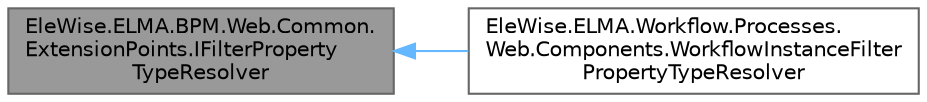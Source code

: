 digraph "EleWise.ELMA.BPM.Web.Common.ExtensionPoints.IFilterPropertyTypeResolver"
{
 // LATEX_PDF_SIZE
  bgcolor="transparent";
  edge [fontname=Helvetica,fontsize=10,labelfontname=Helvetica,labelfontsize=10];
  node [fontname=Helvetica,fontsize=10,shape=box,height=0.2,width=0.4];
  rankdir="LR";
  Node1 [id="Node000001",label="EleWise.ELMA.BPM.Web.Common.\lExtensionPoints.IFilterProperty\lTypeResolver",height=0.2,width=0.4,color="gray40", fillcolor="grey60", style="filled", fontcolor="black",tooltip=" "];
  Node1 -> Node2 [id="edge1_Node000001_Node000002",dir="back",color="steelblue1",style="solid",tooltip=" "];
  Node2 [id="Node000002",label="EleWise.ELMA.Workflow.Processes.\lWeb.Components.WorkflowInstanceFilter\lPropertyTypeResolver",height=0.2,width=0.4,color="gray40", fillcolor="white", style="filled",URL="$class_ele_wise_1_1_e_l_m_a_1_1_workflow_1_1_processes_1_1_web_1_1_components_1_1_workflow_instan9a6948f735c6cf101f442917cf89f86a.html",tooltip=" "];
}
